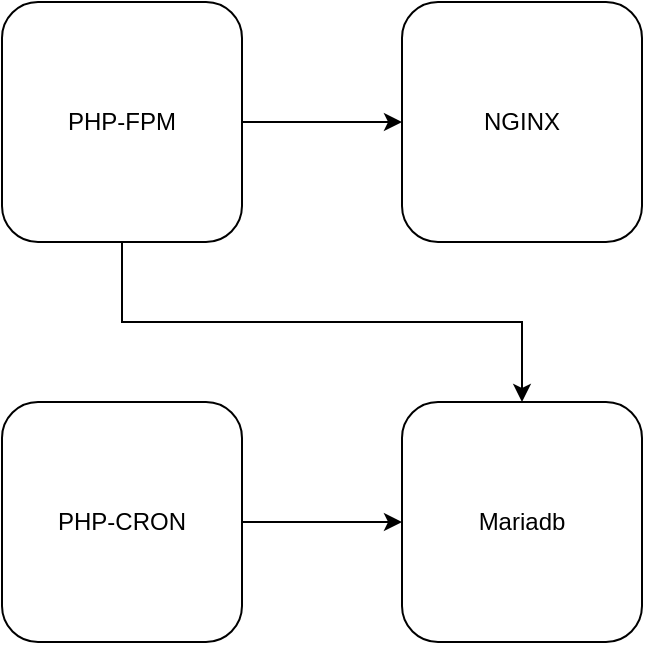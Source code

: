 <mxfile version="24.6.4" type="device" pages="2">
  <diagram name="Basic" id="822b0af5-4adb-64df-f703-e8dfc1f81529">
    <mxGraphModel dx="1434" dy="974" grid="1" gridSize="10" guides="1" tooltips="1" connect="1" arrows="1" fold="1" page="1" pageScale="1" pageWidth="1100" pageHeight="850" background="none" math="0" shadow="0">
      <root>
        <mxCell id="0" />
        <mxCell id="1" parent="0" />
        <mxCell id="GgpGNgUZ1yCXAx5dYiFa-10" style="edgeStyle=orthogonalEdgeStyle;rounded=0;orthogonalLoop=1;jettySize=auto;html=1;entryX=0;entryY=0.5;entryDx=0;entryDy=0;" edge="1" parent="1" source="GgpGNgUZ1yCXAx5dYiFa-2" target="GgpGNgUZ1yCXAx5dYiFa-3">
          <mxGeometry relative="1" as="geometry" />
        </mxCell>
        <mxCell id="GgpGNgUZ1yCXAx5dYiFa-11" style="edgeStyle=orthogonalEdgeStyle;rounded=0;orthogonalLoop=1;jettySize=auto;html=1;entryX=0.5;entryY=0;entryDx=0;entryDy=0;" edge="1" parent="1" source="GgpGNgUZ1yCXAx5dYiFa-2" target="GgpGNgUZ1yCXAx5dYiFa-4">
          <mxGeometry relative="1" as="geometry">
            <Array as="points">
              <mxPoint x="140" y="200" />
              <mxPoint x="340" y="200" />
            </Array>
          </mxGeometry>
        </mxCell>
        <mxCell id="GgpGNgUZ1yCXAx5dYiFa-2" value="PHP-FPM" style="rounded=1;whiteSpace=wrap;html=1;" vertex="1" parent="1">
          <mxGeometry x="80" y="40" width="120" height="120" as="geometry" />
        </mxCell>
        <mxCell id="GgpGNgUZ1yCXAx5dYiFa-3" value="NGINX" style="rounded=1;whiteSpace=wrap;html=1;" vertex="1" parent="1">
          <mxGeometry x="280" y="40" width="120" height="120" as="geometry" />
        </mxCell>
        <mxCell id="GgpGNgUZ1yCXAx5dYiFa-4" value="Mariadb" style="rounded=1;whiteSpace=wrap;html=1;" vertex="1" parent="1">
          <mxGeometry x="280" y="240" width="120" height="120" as="geometry" />
        </mxCell>
        <mxCell id="GgpGNgUZ1yCXAx5dYiFa-8" style="edgeStyle=orthogonalEdgeStyle;rounded=0;orthogonalLoop=1;jettySize=auto;html=1;entryX=0;entryY=0.5;entryDx=0;entryDy=0;" edge="1" parent="1" source="GgpGNgUZ1yCXAx5dYiFa-5" target="GgpGNgUZ1yCXAx5dYiFa-4">
          <mxGeometry relative="1" as="geometry" />
        </mxCell>
        <mxCell id="GgpGNgUZ1yCXAx5dYiFa-5" value="PHP-CRON" style="rounded=1;whiteSpace=wrap;html=1;" vertex="1" parent="1">
          <mxGeometry x="80" y="240" width="120" height="120" as="geometry" />
        </mxCell>
      </root>
    </mxGraphModel>
  </diagram>
  <diagram id="1YhsbRrlCuokWMPNEC6Z" name="Performance">
    <mxGraphModel dx="2206" dy="1498" grid="1" gridSize="10" guides="1" tooltips="1" connect="1" arrows="1" fold="1" page="1" pageScale="1" pageWidth="1654" pageHeight="2336" math="0" shadow="0">
      <root>
        <mxCell id="0" />
        <mxCell id="1" parent="0" />
        <mxCell id="s28P5wAXleQJ63n-5oN3-1" style="edgeStyle=orthogonalEdgeStyle;rounded=0;orthogonalLoop=1;jettySize=auto;html=1;entryX=0;entryY=0.5;entryDx=0;entryDy=0;" edge="1" parent="1" source="s28P5wAXleQJ63n-5oN3-3" target="s28P5wAXleQJ63n-5oN3-4">
          <mxGeometry relative="1" as="geometry" />
        </mxCell>
        <mxCell id="s28P5wAXleQJ63n-5oN3-2" style="edgeStyle=orthogonalEdgeStyle;rounded=0;orthogonalLoop=1;jettySize=auto;html=1;entryX=0.5;entryY=0;entryDx=0;entryDy=0;" edge="1" parent="1" source="s28P5wAXleQJ63n-5oN3-3" target="s28P5wAXleQJ63n-5oN3-5">
          <mxGeometry relative="1" as="geometry">
            <Array as="points">
              <mxPoint x="270" y="220" />
              <mxPoint x="360" y="220" />
            </Array>
          </mxGeometry>
        </mxCell>
        <mxCell id="s28P5wAXleQJ63n-5oN3-3" value="PHP-FPM" style="rounded=1;whiteSpace=wrap;html=1;" vertex="1" parent="1">
          <mxGeometry x="210" y="60" width="120" height="120" as="geometry" />
        </mxCell>
        <mxCell id="s28P5wAXleQJ63n-5oN3-4" value="NGINX" style="rounded=1;whiteSpace=wrap;html=1;" vertex="1" parent="1">
          <mxGeometry x="410" y="60" width="120" height="120" as="geometry" />
        </mxCell>
        <mxCell id="s28P5wAXleQJ63n-5oN3-5" value="Mariadb" style="rounded=1;whiteSpace=wrap;html=1;" vertex="1" parent="1">
          <mxGeometry x="300" y="260" width="120" height="120" as="geometry" />
        </mxCell>
        <mxCell id="s28P5wAXleQJ63n-5oN3-14" style="edgeStyle=orthogonalEdgeStyle;rounded=0;orthogonalLoop=1;jettySize=auto;html=1;entryX=0;entryY=0.5;entryDx=0;entryDy=0;" edge="1" parent="1" source="s28P5wAXleQJ63n-5oN3-8" target="s28P5wAXleQJ63n-5oN3-5">
          <mxGeometry relative="1" as="geometry">
            <Array as="points">
              <mxPoint x="200" y="320" />
            </Array>
          </mxGeometry>
        </mxCell>
        <mxCell id="s28P5wAXleQJ63n-5oN3-8" value="ImportExport" style="rounded=1;whiteSpace=wrap;html=1;" vertex="1" parent="1">
          <mxGeometry x="140" y="460" width="120" height="120" as="geometry" />
        </mxCell>
        <mxCell id="s28P5wAXleQJ63n-5oN3-13" style="edgeStyle=orthogonalEdgeStyle;rounded=0;orthogonalLoop=1;jettySize=auto;html=1;entryX=0.5;entryY=1;entryDx=0;entryDy=0;" edge="1" parent="1" source="s28P5wAXleQJ63n-5oN3-9" target="s28P5wAXleQJ63n-5oN3-5">
          <mxGeometry relative="1" as="geometry" />
        </mxCell>
        <mxCell id="s28P5wAXleQJ63n-5oN3-9" value="CheckNTD" style="rounded=1;whiteSpace=wrap;html=1;" vertex="1" parent="1">
          <mxGeometry x="300" y="460" width="120" height="120" as="geometry" />
        </mxCell>
        <mxCell id="s28P5wAXleQJ63n-5oN3-12" style="edgeStyle=orthogonalEdgeStyle;rounded=0;orthogonalLoop=1;jettySize=auto;html=1;entryX=1;entryY=0.5;entryDx=0;entryDy=0;" edge="1" parent="1" source="s28P5wAXleQJ63n-5oN3-10" target="s28P5wAXleQJ63n-5oN3-5">
          <mxGeometry relative="1" as="geometry">
            <Array as="points">
              <mxPoint x="550" y="320" />
            </Array>
          </mxGeometry>
        </mxCell>
        <mxCell id="s28P5wAXleQJ63n-5oN3-10" value="CRON" style="rounded=1;whiteSpace=wrap;html=1;" vertex="1" parent="1">
          <mxGeometry x="470" y="460" width="120" height="120" as="geometry" />
        </mxCell>
      </root>
    </mxGraphModel>
  </diagram>
</mxfile>
